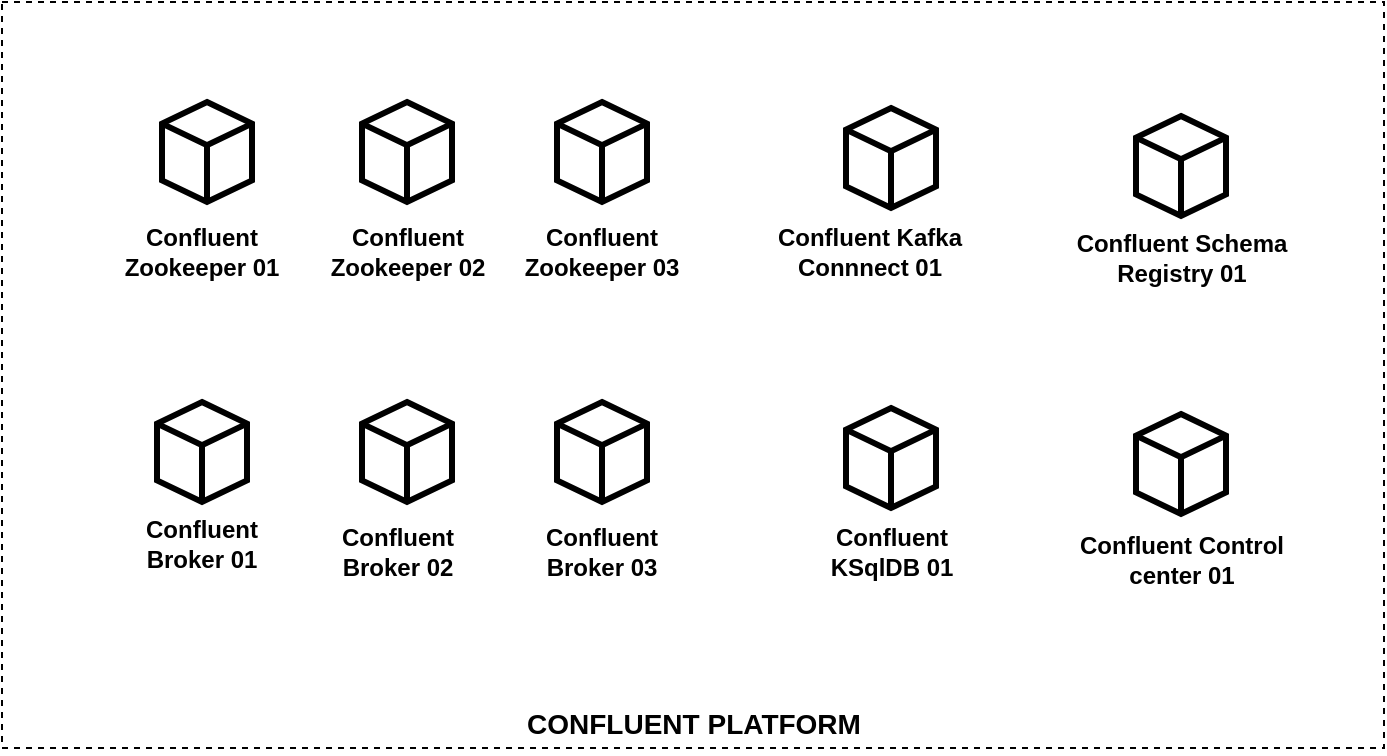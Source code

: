 <mxfile version="24.4.6" type="device">
  <diagram id="oxIKgWw8YZ_9rq9ooaAI" name="Trang-1">
    <mxGraphModel dx="1235" dy="636" grid="0" gridSize="10" guides="1" tooltips="1" connect="1" arrows="1" fold="1" page="1" pageScale="1" pageWidth="827" pageHeight="1169" math="0" shadow="0">
      <root>
        <mxCell id="0" />
        <mxCell id="1" parent="0" />
        <mxCell id="IZNuDjcCu0IXtKK-btFN-1" value="" style="rounded=0;whiteSpace=wrap;html=1;labelBackgroundColor=none;fillColor=none;dashed=1;container=1;pointerEvents=0;collapsible=0;recursiveResize=0;" vertex="1" parent="1">
          <mxGeometry x="100" y="70" width="691" height="373" as="geometry" />
        </mxCell>
        <mxCell id="IZNuDjcCu0IXtKK-btFN-10" value="" style="html=1;whiteSpace=wrap;shape=isoCube2;backgroundOutline=1;isoAngle=15;strokeWidth=3;" vertex="1" parent="IZNuDjcCu0IXtKK-btFN-1">
          <mxGeometry x="180" y="50" width="45" height="50" as="geometry" />
        </mxCell>
        <mxCell id="IZNuDjcCu0IXtKK-btFN-18" value="Confluent KSqlDB 01" style="text;html=1;align=center;verticalAlign=middle;whiteSpace=wrap;rounded=0;fontStyle=1" vertex="1" parent="IZNuDjcCu0IXtKK-btFN-1">
          <mxGeometry x="404.5" y="275" width="80" as="geometry" />
        </mxCell>
        <mxCell id="IZNuDjcCu0IXtKK-btFN-19" value="Confluent Schema Registry 01" style="text;html=1;align=center;verticalAlign=middle;whiteSpace=wrap;rounded=0;strokeWidth=1;fontStyle=1" vertex="1" parent="IZNuDjcCu0IXtKK-btFN-1">
          <mxGeometry x="534.5" y="113" width="110" height="30" as="geometry" />
        </mxCell>
        <mxCell id="IZNuDjcCu0IXtKK-btFN-20" value="Confluent Kafka Connnect 01" style="text;html=1;align=center;verticalAlign=middle;whiteSpace=wrap;rounded=0;fontStyle=1" vertex="1" parent="IZNuDjcCu0IXtKK-btFN-1">
          <mxGeometry x="379" y="110" width="110" height="30" as="geometry" />
        </mxCell>
        <mxCell id="IZNuDjcCu0IXtKK-btFN-21" value="Confluent Broker 01" style="text;html=1;align=center;verticalAlign=middle;whiteSpace=wrap;rounded=0;fontStyle=1" vertex="1" parent="IZNuDjcCu0IXtKK-btFN-1">
          <mxGeometry x="55" y="256" width="90" height="30" as="geometry" />
        </mxCell>
        <mxCell id="IZNuDjcCu0IXtKK-btFN-22" value="Confluent Control center 01" style="text;html=1;align=center;verticalAlign=middle;whiteSpace=wrap;rounded=0;fontStyle=1" vertex="1" parent="IZNuDjcCu0IXtKK-btFN-1">
          <mxGeometry x="534.5" y="264" width="110" height="30" as="geometry" />
        </mxCell>
        <mxCell id="IZNuDjcCu0IXtKK-btFN-23" value="Confluent Broker 02" style="text;html=1;align=center;verticalAlign=middle;whiteSpace=wrap;rounded=0;fontStyle=1" vertex="1" parent="IZNuDjcCu0IXtKK-btFN-1">
          <mxGeometry x="152.5" y="260" width="90" height="30" as="geometry" />
        </mxCell>
        <mxCell id="IZNuDjcCu0IXtKK-btFN-24" value="Confluent Broker 03" style="text;html=1;align=center;verticalAlign=middle;whiteSpace=wrap;rounded=0;fontStyle=1" vertex="1" parent="IZNuDjcCu0IXtKK-btFN-1">
          <mxGeometry x="255" y="260" width="90" height="30" as="geometry" />
        </mxCell>
        <mxCell id="IZNuDjcCu0IXtKK-btFN-25" value="Confluent Zookeeper 01" style="text;html=1;align=center;verticalAlign=middle;whiteSpace=wrap;rounded=0;fontStyle=1" vertex="1" parent="IZNuDjcCu0IXtKK-btFN-1">
          <mxGeometry x="60" y="110" width="80" height="30" as="geometry" />
        </mxCell>
        <mxCell id="IZNuDjcCu0IXtKK-btFN-26" value="Confluent Zookeeper 02" style="text;html=1;align=center;verticalAlign=middle;whiteSpace=wrap;rounded=0;fontStyle=1" vertex="1" parent="IZNuDjcCu0IXtKK-btFN-1">
          <mxGeometry x="162.5" y="110" width="80" height="30" as="geometry" />
        </mxCell>
        <mxCell id="IZNuDjcCu0IXtKK-btFN-27" value="Confluent Zookeeper 03" style="text;html=1;align=center;verticalAlign=middle;whiteSpace=wrap;rounded=0;fontStyle=1" vertex="1" parent="IZNuDjcCu0IXtKK-btFN-1">
          <mxGeometry x="260" y="110" width="80" height="30" as="geometry" />
        </mxCell>
        <mxCell id="IZNuDjcCu0IXtKK-btFN-52" value="&lt;b style=&quot;font-size: 14px;&quot;&gt;CONFLUENT PLATFORM&lt;/b&gt;" style="text;html=1;align=center;verticalAlign=middle;whiteSpace=wrap;rounded=0;fontSize=14;" vertex="1" parent="IZNuDjcCu0IXtKK-btFN-1">
          <mxGeometry x="161.75" y="346" width="367.5" height="30" as="geometry" />
        </mxCell>
        <mxCell id="IZNuDjcCu0IXtKK-btFN-107" value="" style="html=1;whiteSpace=wrap;shape=isoCube2;backgroundOutline=1;isoAngle=15;strokeWidth=3;" vertex="1" parent="IZNuDjcCu0IXtKK-btFN-1">
          <mxGeometry x="277.5" y="50" width="45" height="50" as="geometry" />
        </mxCell>
        <mxCell id="IZNuDjcCu0IXtKK-btFN-106" value="" style="html=1;whiteSpace=wrap;shape=isoCube2;backgroundOutline=1;isoAngle=15;strokeWidth=3;" vertex="1" parent="IZNuDjcCu0IXtKK-btFN-1">
          <mxGeometry x="80" y="50" width="45" height="50" as="geometry" />
        </mxCell>
        <mxCell id="IZNuDjcCu0IXtKK-btFN-111" value="" style="html=1;whiteSpace=wrap;shape=isoCube2;backgroundOutline=1;isoAngle=15;strokeWidth=3;" vertex="1" parent="IZNuDjcCu0IXtKK-btFN-1">
          <mxGeometry x="77.5" y="200" width="45" height="50" as="geometry" />
        </mxCell>
        <mxCell id="IZNuDjcCu0IXtKK-btFN-110" value="" style="html=1;whiteSpace=wrap;shape=isoCube2;backgroundOutline=1;isoAngle=15;strokeWidth=3;" vertex="1" parent="IZNuDjcCu0IXtKK-btFN-1">
          <mxGeometry x="180" y="200" width="45" height="50" as="geometry" />
        </mxCell>
        <mxCell id="IZNuDjcCu0IXtKK-btFN-109" value="" style="html=1;whiteSpace=wrap;shape=isoCube2;backgroundOutline=1;isoAngle=15;strokeWidth=3;" vertex="1" parent="IZNuDjcCu0IXtKK-btFN-1">
          <mxGeometry x="277.5" y="200" width="45" height="50" as="geometry" />
        </mxCell>
        <mxCell id="IZNuDjcCu0IXtKK-btFN-112" value="" style="html=1;whiteSpace=wrap;shape=isoCube2;backgroundOutline=1;isoAngle=15;strokeWidth=3;" vertex="1" parent="IZNuDjcCu0IXtKK-btFN-1">
          <mxGeometry x="422" y="53" width="45" height="50" as="geometry" />
        </mxCell>
        <mxCell id="IZNuDjcCu0IXtKK-btFN-113" value="" style="html=1;whiteSpace=wrap;shape=isoCube2;backgroundOutline=1;isoAngle=15;strokeWidth=3;" vertex="1" parent="IZNuDjcCu0IXtKK-btFN-1">
          <mxGeometry x="567" y="57" width="45" height="50" as="geometry" />
        </mxCell>
        <mxCell id="IZNuDjcCu0IXtKK-btFN-115" value="" style="html=1;whiteSpace=wrap;shape=isoCube2;backgroundOutline=1;isoAngle=15;strokeWidth=3;" vertex="1" parent="IZNuDjcCu0IXtKK-btFN-1">
          <mxGeometry x="422" y="203" width="45" height="50" as="geometry" />
        </mxCell>
        <mxCell id="IZNuDjcCu0IXtKK-btFN-114" value="" style="html=1;whiteSpace=wrap;shape=isoCube2;backgroundOutline=1;isoAngle=15;strokeWidth=3;" vertex="1" parent="IZNuDjcCu0IXtKK-btFN-1">
          <mxGeometry x="567" y="206" width="45" height="50" as="geometry" />
        </mxCell>
      </root>
    </mxGraphModel>
  </diagram>
</mxfile>
